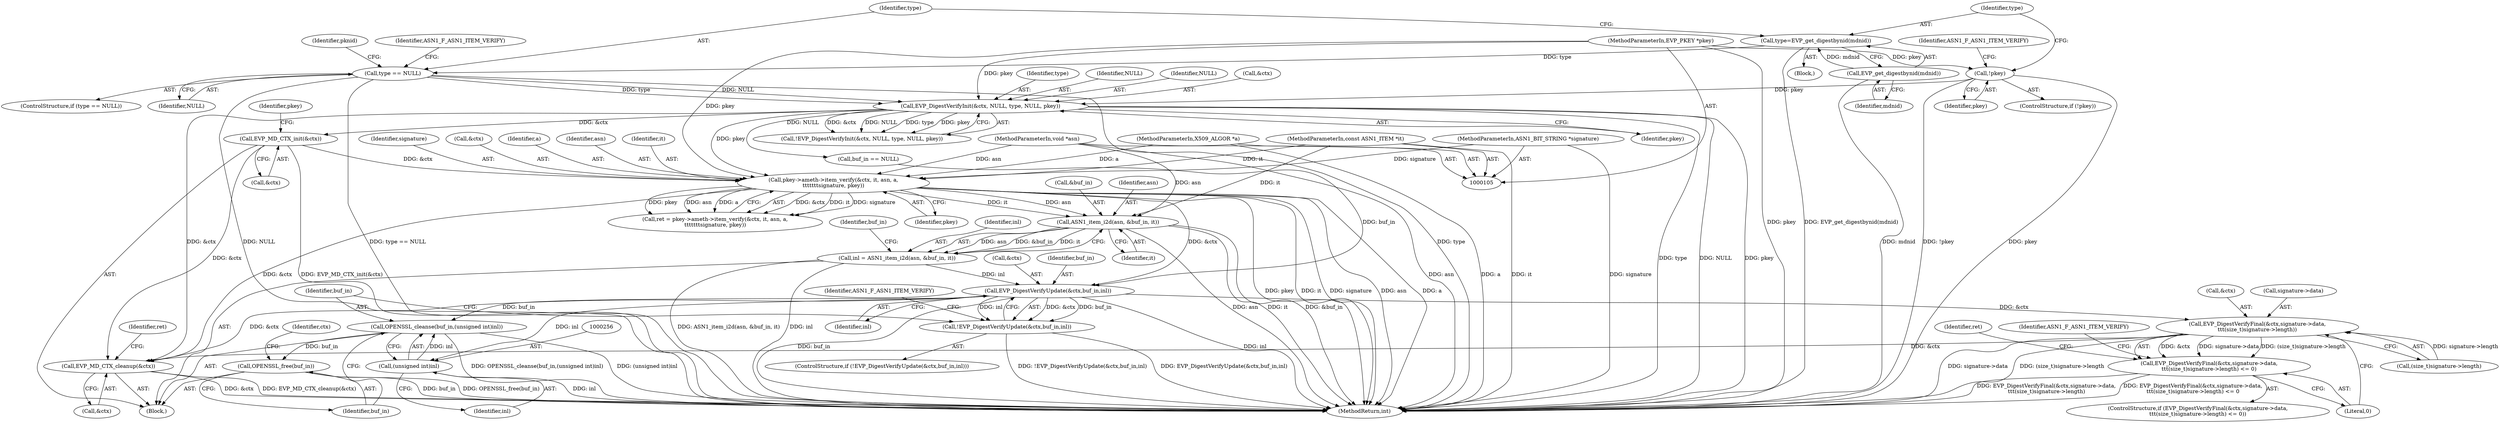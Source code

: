digraph "0_openssl_62e4506a7d4cec1c8e1ff687f6b220f6a62a57c7@pointer" {
"1000224" [label="(Call,ASN1_item_i2d(asn, &buf_in, it))"];
"1000205" [label="(Call,pkey->ameth->item_verify(&ctx, it, asn, a,\n\t\t\t\t\t\t\tsignature, pkey))"];
"1000182" [label="(Call,EVP_MD_CTX_init(&ctx))"];
"1000167" [label="(Call,EVP_DigestVerifyInit(&ctx, NULL, type, NULL, pkey))"];
"1000143" [label="(Call,type == NULL)"];
"1000138" [label="(Call,type=EVP_get_digestbynid(mdnid))"];
"1000140" [label="(Call,EVP_get_digestbynid(mdnid))"];
"1000126" [label="(Call,!pkey)"];
"1000110" [label="(MethodParameterIn,EVP_PKEY *pkey)"];
"1000106" [label="(MethodParameterIn,const ASN1_ITEM *it)"];
"1000109" [label="(MethodParameterIn,void *asn)"];
"1000107" [label="(MethodParameterIn,X509_ALGOR *a)"];
"1000108" [label="(MethodParameterIn,ASN1_BIT_STRING *signature)"];
"1000222" [label="(Call,inl = ASN1_item_i2d(asn, &buf_in, it))"];
"1000240" [label="(Call,EVP_DigestVerifyUpdate(&ctx,buf_in,inl))"];
"1000239" [label="(Call,!EVP_DigestVerifyUpdate(&ctx,buf_in,inl))"];
"1000253" [label="(Call,OPENSSL_cleanse(buf_in,(unsigned int)inl))"];
"1000258" [label="(Call,OPENSSL_free(buf_in))"];
"1000255" [label="(Call,(unsigned int)inl)"];
"1000262" [label="(Call,EVP_DigestVerifyFinal(&ctx,signature->data,\n\t\t\t(size_t)signature->length))"];
"1000261" [label="(Call,EVP_DigestVerifyFinal(&ctx,signature->data,\n\t\t\t(size_t)signature->length) <= 0)"];
"1000286" [label="(Call,EVP_MD_CTX_cleanup(&ctx))"];
"1000283" [label="(Identifier,ret)"];
"1000138" [label="(Call,type=EVP_get_digestbynid(mdnid))"];
"1000241" [label="(Call,&ctx)"];
"1000206" [label="(Call,&ctx)"];
"1000223" [label="(Identifier,inl)"];
"1000208" [label="(Identifier,it)"];
"1000110" [label="(MethodParameterIn,EVP_PKEY *pkey)"];
"1000126" [label="(Call,!pkey)"];
"1000228" [label="(Identifier,it)"];
"1000211" [label="(Identifier,signature)"];
"1000230" [label="(Call,buf_in == NULL)"];
"1000247" [label="(Identifier,ASN1_F_ASN1_ITEM_VERIFY)"];
"1000225" [label="(Identifier,asn)"];
"1000276" [label="(Identifier,ASN1_F_ASN1_ITEM_VERIFY)"];
"1000148" [label="(Identifier,ASN1_F_ASN1_ITEM_VERIFY)"];
"1000107" [label="(MethodParameterIn,X509_ALGOR *a)"];
"1000172" [label="(Identifier,NULL)"];
"1000183" [label="(Call,&ctx)"];
"1000290" [label="(Identifier,ret)"];
"1000255" [label="(Call,(unsigned int)inl)"];
"1000239" [label="(Call,!EVP_DigestVerifyUpdate(&ctx,buf_in,inl))"];
"1000231" [label="(Identifier,buf_in)"];
"1000145" [label="(Identifier,NULL)"];
"1000106" [label="(MethodParameterIn,const ASN1_ITEM *it)"];
"1000291" [label="(MethodReturn,int)"];
"1000130" [label="(Identifier,ASN1_F_ASN1_ITEM_VERIFY)"];
"1000168" [label="(Call,&ctx)"];
"1000140" [label="(Call,EVP_get_digestbynid(mdnid))"];
"1000268" [label="(Call,(size_t)signature->length)"];
"1000265" [label="(Call,signature->data)"];
"1000171" [label="(Identifier,type)"];
"1000238" [label="(ControlStructure,if (!EVP_DigestVerifyUpdate(&ctx,buf_in,inl)))"];
"1000259" [label="(Identifier,buf_in)"];
"1000263" [label="(Call,&ctx)"];
"1000260" [label="(ControlStructure,if (EVP_DigestVerifyFinal(&ctx,signature->data,\n\t\t\t(size_t)signature->length) <= 0))"];
"1000286" [label="(Call,EVP_MD_CTX_cleanup(&ctx))"];
"1000205" [label="(Call,pkey->ameth->item_verify(&ctx, it, asn, a,\n\t\t\t\t\t\t\tsignature, pkey))"];
"1000190" [label="(Identifier,pkey)"];
"1000209" [label="(Identifier,asn)"];
"1000111" [label="(Block,)"];
"1000261" [label="(Call,EVP_DigestVerifyFinal(&ctx,signature->data,\n\t\t\t(size_t)signature->length) <= 0)"];
"1000212" [label="(Identifier,pkey)"];
"1000136" [label="(Block,)"];
"1000253" [label="(Call,OPENSSL_cleanse(buf_in,(unsigned int)inl))"];
"1000273" [label="(Literal,0)"];
"1000210" [label="(Identifier,a)"];
"1000144" [label="(Identifier,type)"];
"1000262" [label="(Call,EVP_DigestVerifyFinal(&ctx,signature->data,\n\t\t\t(size_t)signature->length))"];
"1000142" [label="(ControlStructure,if (type == NULL))"];
"1000139" [label="(Identifier,type)"];
"1000226" [label="(Call,&buf_in)"];
"1000244" [label="(Identifier,inl)"];
"1000264" [label="(Identifier,ctx)"];
"1000127" [label="(Identifier,pkey)"];
"1000109" [label="(MethodParameterIn,void *asn)"];
"1000224" [label="(Call,ASN1_item_i2d(asn, &buf_in, it))"];
"1000154" [label="(Identifier,pknid)"];
"1000182" [label="(Call,EVP_MD_CTX_init(&ctx))"];
"1000203" [label="(Call,ret = pkey->ameth->item_verify(&ctx, it, asn, a,\n\t\t\t\t\t\t\tsignature, pkey))"];
"1000108" [label="(MethodParameterIn,ASN1_BIT_STRING *signature)"];
"1000166" [label="(Call,!EVP_DigestVerifyInit(&ctx, NULL, type, NULL, pkey))"];
"1000141" [label="(Identifier,mdnid)"];
"1000243" [label="(Identifier,buf_in)"];
"1000254" [label="(Identifier,buf_in)"];
"1000257" [label="(Identifier,inl)"];
"1000143" [label="(Call,type == NULL)"];
"1000240" [label="(Call,EVP_DigestVerifyUpdate(&ctx,buf_in,inl))"];
"1000125" [label="(ControlStructure,if (!pkey))"];
"1000173" [label="(Identifier,pkey)"];
"1000170" [label="(Identifier,NULL)"];
"1000287" [label="(Call,&ctx)"];
"1000167" [label="(Call,EVP_DigestVerifyInit(&ctx, NULL, type, NULL, pkey))"];
"1000222" [label="(Call,inl = ASN1_item_i2d(asn, &buf_in, it))"];
"1000258" [label="(Call,OPENSSL_free(buf_in))"];
"1000224" -> "1000222"  [label="AST: "];
"1000224" -> "1000228"  [label="CFG: "];
"1000225" -> "1000224"  [label="AST: "];
"1000226" -> "1000224"  [label="AST: "];
"1000228" -> "1000224"  [label="AST: "];
"1000222" -> "1000224"  [label="CFG: "];
"1000224" -> "1000291"  [label="DDG: asn"];
"1000224" -> "1000291"  [label="DDG: &buf_in"];
"1000224" -> "1000291"  [label="DDG: it"];
"1000224" -> "1000222"  [label="DDG: asn"];
"1000224" -> "1000222"  [label="DDG: &buf_in"];
"1000224" -> "1000222"  [label="DDG: it"];
"1000205" -> "1000224"  [label="DDG: asn"];
"1000205" -> "1000224"  [label="DDG: it"];
"1000109" -> "1000224"  [label="DDG: asn"];
"1000106" -> "1000224"  [label="DDG: it"];
"1000205" -> "1000203"  [label="AST: "];
"1000205" -> "1000212"  [label="CFG: "];
"1000206" -> "1000205"  [label="AST: "];
"1000208" -> "1000205"  [label="AST: "];
"1000209" -> "1000205"  [label="AST: "];
"1000210" -> "1000205"  [label="AST: "];
"1000211" -> "1000205"  [label="AST: "];
"1000212" -> "1000205"  [label="AST: "];
"1000203" -> "1000205"  [label="CFG: "];
"1000205" -> "1000291"  [label="DDG: asn"];
"1000205" -> "1000291"  [label="DDG: a"];
"1000205" -> "1000291"  [label="DDG: it"];
"1000205" -> "1000291"  [label="DDG: pkey"];
"1000205" -> "1000291"  [label="DDG: signature"];
"1000205" -> "1000203"  [label="DDG: &ctx"];
"1000205" -> "1000203"  [label="DDG: it"];
"1000205" -> "1000203"  [label="DDG: signature"];
"1000205" -> "1000203"  [label="DDG: pkey"];
"1000205" -> "1000203"  [label="DDG: asn"];
"1000205" -> "1000203"  [label="DDG: a"];
"1000182" -> "1000205"  [label="DDG: &ctx"];
"1000106" -> "1000205"  [label="DDG: it"];
"1000109" -> "1000205"  [label="DDG: asn"];
"1000107" -> "1000205"  [label="DDG: a"];
"1000108" -> "1000205"  [label="DDG: signature"];
"1000167" -> "1000205"  [label="DDG: pkey"];
"1000110" -> "1000205"  [label="DDG: pkey"];
"1000205" -> "1000240"  [label="DDG: &ctx"];
"1000205" -> "1000286"  [label="DDG: &ctx"];
"1000182" -> "1000111"  [label="AST: "];
"1000182" -> "1000183"  [label="CFG: "];
"1000183" -> "1000182"  [label="AST: "];
"1000190" -> "1000182"  [label="CFG: "];
"1000182" -> "1000291"  [label="DDG: EVP_MD_CTX_init(&ctx)"];
"1000167" -> "1000182"  [label="DDG: &ctx"];
"1000182" -> "1000286"  [label="DDG: &ctx"];
"1000167" -> "1000166"  [label="AST: "];
"1000167" -> "1000173"  [label="CFG: "];
"1000168" -> "1000167"  [label="AST: "];
"1000170" -> "1000167"  [label="AST: "];
"1000171" -> "1000167"  [label="AST: "];
"1000172" -> "1000167"  [label="AST: "];
"1000173" -> "1000167"  [label="AST: "];
"1000166" -> "1000167"  [label="CFG: "];
"1000167" -> "1000291"  [label="DDG: NULL"];
"1000167" -> "1000291"  [label="DDG: pkey"];
"1000167" -> "1000291"  [label="DDG: type"];
"1000167" -> "1000166"  [label="DDG: &ctx"];
"1000167" -> "1000166"  [label="DDG: NULL"];
"1000167" -> "1000166"  [label="DDG: type"];
"1000167" -> "1000166"  [label="DDG: pkey"];
"1000143" -> "1000167"  [label="DDG: NULL"];
"1000143" -> "1000167"  [label="DDG: type"];
"1000126" -> "1000167"  [label="DDG: pkey"];
"1000110" -> "1000167"  [label="DDG: pkey"];
"1000167" -> "1000230"  [label="DDG: NULL"];
"1000167" -> "1000286"  [label="DDG: &ctx"];
"1000143" -> "1000142"  [label="AST: "];
"1000143" -> "1000145"  [label="CFG: "];
"1000144" -> "1000143"  [label="AST: "];
"1000145" -> "1000143"  [label="AST: "];
"1000148" -> "1000143"  [label="CFG: "];
"1000154" -> "1000143"  [label="CFG: "];
"1000143" -> "1000291"  [label="DDG: type"];
"1000143" -> "1000291"  [label="DDG: NULL"];
"1000143" -> "1000291"  [label="DDG: type == NULL"];
"1000138" -> "1000143"  [label="DDG: type"];
"1000138" -> "1000136"  [label="AST: "];
"1000138" -> "1000140"  [label="CFG: "];
"1000139" -> "1000138"  [label="AST: "];
"1000140" -> "1000138"  [label="AST: "];
"1000144" -> "1000138"  [label="CFG: "];
"1000138" -> "1000291"  [label="DDG: EVP_get_digestbynid(mdnid)"];
"1000140" -> "1000138"  [label="DDG: mdnid"];
"1000140" -> "1000141"  [label="CFG: "];
"1000141" -> "1000140"  [label="AST: "];
"1000140" -> "1000291"  [label="DDG: mdnid"];
"1000126" -> "1000125"  [label="AST: "];
"1000126" -> "1000127"  [label="CFG: "];
"1000127" -> "1000126"  [label="AST: "];
"1000130" -> "1000126"  [label="CFG: "];
"1000139" -> "1000126"  [label="CFG: "];
"1000126" -> "1000291"  [label="DDG: !pkey"];
"1000126" -> "1000291"  [label="DDG: pkey"];
"1000110" -> "1000126"  [label="DDG: pkey"];
"1000110" -> "1000105"  [label="AST: "];
"1000110" -> "1000291"  [label="DDG: pkey"];
"1000106" -> "1000105"  [label="AST: "];
"1000106" -> "1000291"  [label="DDG: it"];
"1000109" -> "1000105"  [label="AST: "];
"1000109" -> "1000291"  [label="DDG: asn"];
"1000107" -> "1000105"  [label="AST: "];
"1000107" -> "1000291"  [label="DDG: a"];
"1000108" -> "1000105"  [label="AST: "];
"1000108" -> "1000291"  [label="DDG: signature"];
"1000222" -> "1000111"  [label="AST: "];
"1000223" -> "1000222"  [label="AST: "];
"1000231" -> "1000222"  [label="CFG: "];
"1000222" -> "1000291"  [label="DDG: inl"];
"1000222" -> "1000291"  [label="DDG: ASN1_item_i2d(asn, &buf_in, it)"];
"1000222" -> "1000240"  [label="DDG: inl"];
"1000240" -> "1000239"  [label="AST: "];
"1000240" -> "1000244"  [label="CFG: "];
"1000241" -> "1000240"  [label="AST: "];
"1000243" -> "1000240"  [label="AST: "];
"1000244" -> "1000240"  [label="AST: "];
"1000239" -> "1000240"  [label="CFG: "];
"1000240" -> "1000291"  [label="DDG: inl"];
"1000240" -> "1000291"  [label="DDG: buf_in"];
"1000240" -> "1000239"  [label="DDG: &ctx"];
"1000240" -> "1000239"  [label="DDG: buf_in"];
"1000240" -> "1000239"  [label="DDG: inl"];
"1000230" -> "1000240"  [label="DDG: buf_in"];
"1000240" -> "1000253"  [label="DDG: buf_in"];
"1000240" -> "1000255"  [label="DDG: inl"];
"1000240" -> "1000262"  [label="DDG: &ctx"];
"1000240" -> "1000286"  [label="DDG: &ctx"];
"1000239" -> "1000238"  [label="AST: "];
"1000247" -> "1000239"  [label="CFG: "];
"1000254" -> "1000239"  [label="CFG: "];
"1000239" -> "1000291"  [label="DDG: !EVP_DigestVerifyUpdate(&ctx,buf_in,inl)"];
"1000239" -> "1000291"  [label="DDG: EVP_DigestVerifyUpdate(&ctx,buf_in,inl)"];
"1000253" -> "1000111"  [label="AST: "];
"1000253" -> "1000255"  [label="CFG: "];
"1000254" -> "1000253"  [label="AST: "];
"1000255" -> "1000253"  [label="AST: "];
"1000259" -> "1000253"  [label="CFG: "];
"1000253" -> "1000291"  [label="DDG: OPENSSL_cleanse(buf_in,(unsigned int)inl)"];
"1000253" -> "1000291"  [label="DDG: (unsigned int)inl"];
"1000255" -> "1000253"  [label="DDG: inl"];
"1000253" -> "1000258"  [label="DDG: buf_in"];
"1000258" -> "1000111"  [label="AST: "];
"1000258" -> "1000259"  [label="CFG: "];
"1000259" -> "1000258"  [label="AST: "];
"1000264" -> "1000258"  [label="CFG: "];
"1000258" -> "1000291"  [label="DDG: buf_in"];
"1000258" -> "1000291"  [label="DDG: OPENSSL_free(buf_in)"];
"1000255" -> "1000257"  [label="CFG: "];
"1000256" -> "1000255"  [label="AST: "];
"1000257" -> "1000255"  [label="AST: "];
"1000255" -> "1000291"  [label="DDG: inl"];
"1000262" -> "1000261"  [label="AST: "];
"1000262" -> "1000268"  [label="CFG: "];
"1000263" -> "1000262"  [label="AST: "];
"1000265" -> "1000262"  [label="AST: "];
"1000268" -> "1000262"  [label="AST: "];
"1000273" -> "1000262"  [label="CFG: "];
"1000262" -> "1000291"  [label="DDG: signature->data"];
"1000262" -> "1000291"  [label="DDG: (size_t)signature->length"];
"1000262" -> "1000261"  [label="DDG: &ctx"];
"1000262" -> "1000261"  [label="DDG: signature->data"];
"1000262" -> "1000261"  [label="DDG: (size_t)signature->length"];
"1000268" -> "1000262"  [label="DDG: signature->length"];
"1000262" -> "1000286"  [label="DDG: &ctx"];
"1000261" -> "1000260"  [label="AST: "];
"1000261" -> "1000273"  [label="CFG: "];
"1000273" -> "1000261"  [label="AST: "];
"1000276" -> "1000261"  [label="CFG: "];
"1000283" -> "1000261"  [label="CFG: "];
"1000261" -> "1000291"  [label="DDG: EVP_DigestVerifyFinal(&ctx,signature->data,\n\t\t\t(size_t)signature->length)"];
"1000261" -> "1000291"  [label="DDG: EVP_DigestVerifyFinal(&ctx,signature->data,\n\t\t\t(size_t)signature->length) <= 0"];
"1000286" -> "1000111"  [label="AST: "];
"1000286" -> "1000287"  [label="CFG: "];
"1000287" -> "1000286"  [label="AST: "];
"1000290" -> "1000286"  [label="CFG: "];
"1000286" -> "1000291"  [label="DDG: EVP_MD_CTX_cleanup(&ctx)"];
"1000286" -> "1000291"  [label="DDG: &ctx"];
}
